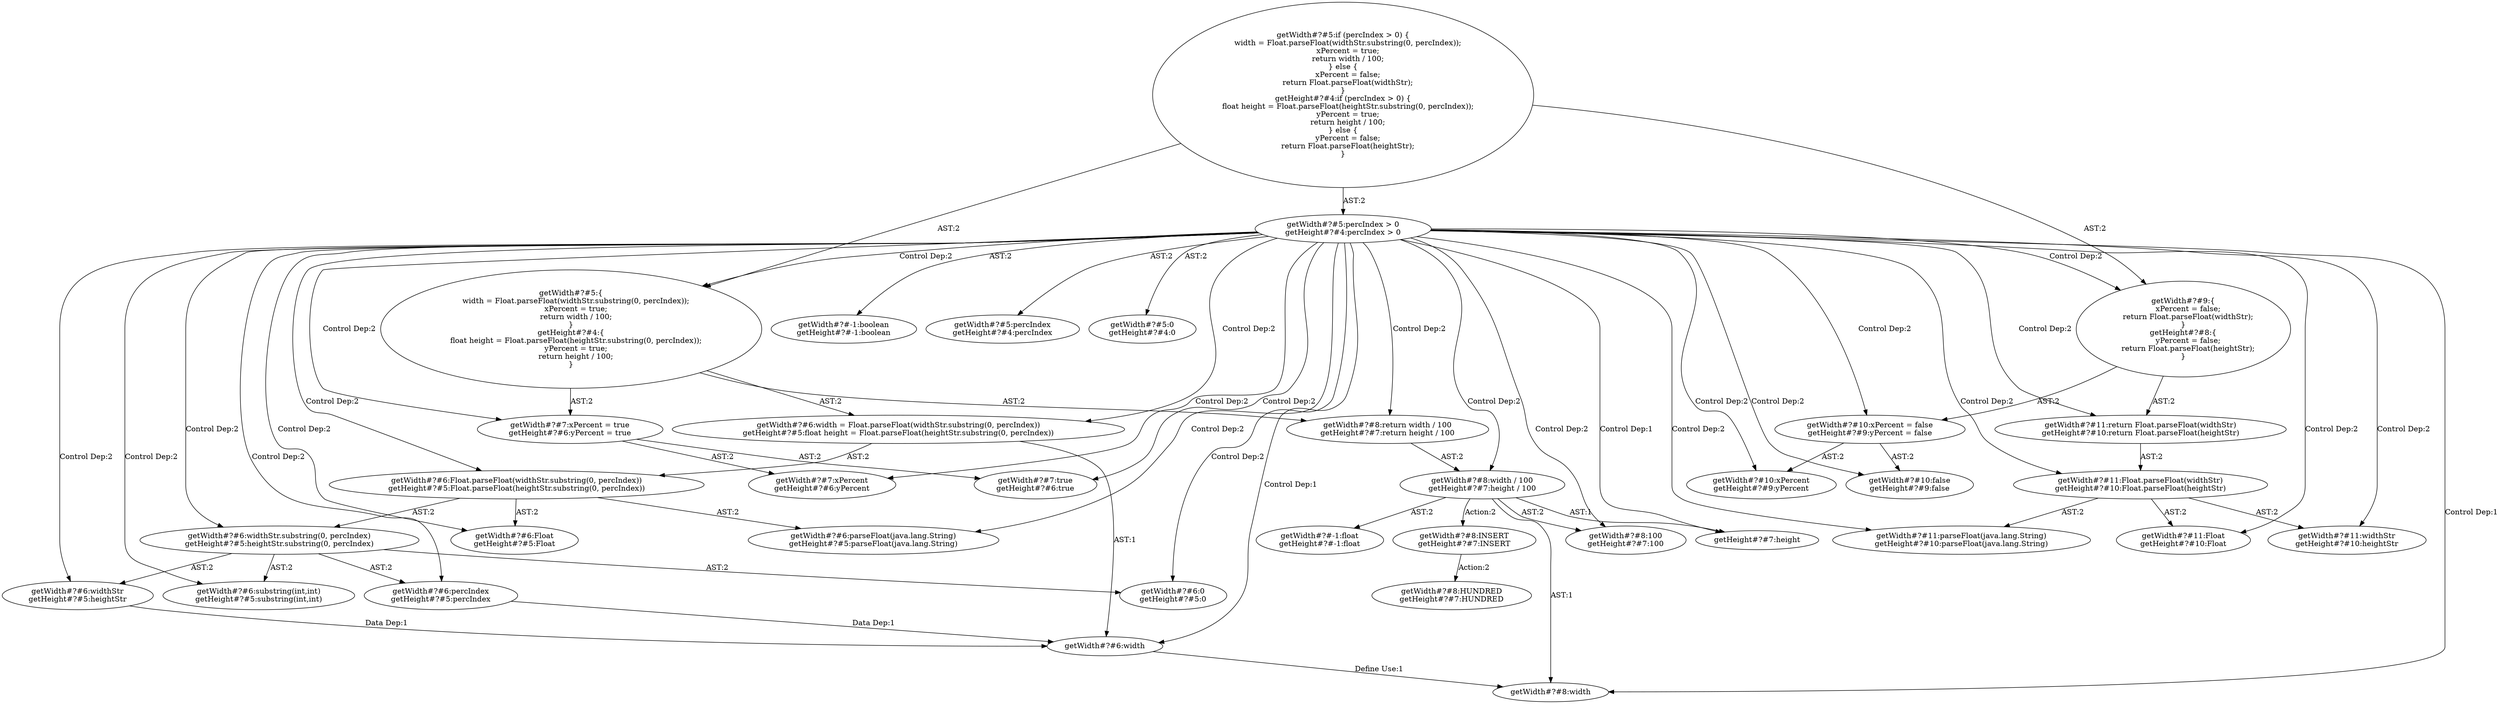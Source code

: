 digraph "Pattern" {
0 [label="getWidth#?#8:INSERT
getHeight#?#7:INSERT" shape=ellipse]
1 [label="getWidth#?#8:width / 100
getHeight#?#7:height / 100" shape=ellipse]
2 [label="getWidth#?#5:percIndex > 0
getHeight#?#4:percIndex > 0" shape=ellipse]
3 [label="getWidth#?#5:if (percIndex > 0) \{
    width = Float.parseFloat(widthStr.substring(0, percIndex));
    xPercent = true;
    return width / 100;
\} else \{
    xPercent = false;
    return Float.parseFloat(widthStr);
\}
getHeight#?#4:if (percIndex > 0) \{
    float height = Float.parseFloat(heightStr.substring(0, percIndex));
    yPercent = true;
    return height / 100;
\} else \{
    yPercent = false;
    return Float.parseFloat(heightStr);
\}" shape=ellipse]
4 [label="getWidth#?#-1:boolean
getHeight#?#-1:boolean" shape=ellipse]
5 [label="getWidth#?#5:percIndex
getHeight#?#4:percIndex" shape=ellipse]
6 [label="getWidth#?#5:0
getHeight#?#4:0" shape=ellipse]
7 [label="getWidth#?#5:\{
    width = Float.parseFloat(widthStr.substring(0, percIndex));
    xPercent = true;
    return width / 100;
\}
getHeight#?#4:\{
    float height = Float.parseFloat(heightStr.substring(0, percIndex));
    yPercent = true;
    return height / 100;
\}" shape=ellipse]
8 [label="getWidth#?#6:width = Float.parseFloat(widthStr.substring(0, percIndex))
getHeight#?#5:float height = Float.parseFloat(heightStr.substring(0, percIndex))" shape=ellipse]
9 [label="getWidth#?#6:width" shape=ellipse]
10 [label="getWidth#?#6:Float.parseFloat(widthStr.substring(0, percIndex))
getHeight#?#5:Float.parseFloat(heightStr.substring(0, percIndex))" shape=ellipse]
11 [label="getWidth#?#6:parseFloat(java.lang.String)
getHeight#?#5:parseFloat(java.lang.String)" shape=ellipse]
12 [label="getWidth#?#6:Float
getHeight#?#5:Float" shape=ellipse]
13 [label="getWidth#?#6:widthStr.substring(0, percIndex)
getHeight#?#5:heightStr.substring(0, percIndex)" shape=ellipse]
14 [label="getWidth#?#6:substring(int,int)
getHeight#?#5:substring(int,int)" shape=ellipse]
15 [label="getWidth#?#6:widthStr
getHeight#?#5:heightStr" shape=ellipse]
16 [label="getWidth#?#6:0
getHeight#?#5:0" shape=ellipse]
17 [label="getWidth#?#6:percIndex
getHeight#?#5:percIndex" shape=ellipse]
18 [label="getWidth#?#7:xPercent = true
getHeight#?#6:yPercent = true" shape=ellipse]
19 [label="getWidth#?#7:xPercent
getHeight#?#6:yPercent" shape=ellipse]
20 [label="getWidth#?#7:true
getHeight#?#6:true" shape=ellipse]
21 [label="getWidth#?#8:return width / 100
getHeight#?#7:return height / 100" shape=ellipse]
22 [label="getWidth#?#8:width" shape=ellipse]
23 [label="getWidth#?#8:100
getHeight#?#7:100" shape=ellipse]
24 [label="getWidth#?#9:\{
    xPercent = false;
    return Float.parseFloat(widthStr);
\}
getHeight#?#8:\{
    yPercent = false;
    return Float.parseFloat(heightStr);
\}" shape=ellipse]
25 [label="getWidth#?#10:xPercent = false
getHeight#?#9:yPercent = false" shape=ellipse]
26 [label="getWidth#?#10:xPercent
getHeight#?#9:yPercent" shape=ellipse]
27 [label="getWidth#?#10:false
getHeight#?#9:false" shape=ellipse]
28 [label="getWidth#?#11:return Float.parseFloat(widthStr)
getHeight#?#10:return Float.parseFloat(heightStr)" shape=ellipse]
29 [label="getWidth#?#11:Float.parseFloat(widthStr)
getHeight#?#10:Float.parseFloat(heightStr)" shape=ellipse]
30 [label="getWidth#?#11:parseFloat(java.lang.String)
getHeight#?#10:parseFloat(java.lang.String)" shape=ellipse]
31 [label="getWidth#?#11:Float
getHeight#?#10:Float" shape=ellipse]
32 [label="getWidth#?#11:widthStr
getHeight#?#10:heightStr" shape=ellipse]
33 [label="getWidth#?#-1:float
getHeight#?#-1:float" shape=ellipse]
34 [label="getWidth#?#8:HUNDRED
getHeight#?#7:HUNDRED" shape=ellipse]
35 [label="getHeight#?#7:height" shape=ellipse]
0 -> 34 [label="Action:2"];
1 -> 0 [label="Action:2"];
1 -> 33 [label="AST:2"];
1 -> 22 [label="AST:1"];
1 -> 23 [label="AST:2"];
1 -> 35 [label="AST:1"];
2 -> 1 [label="Control Dep:2"];
2 -> 4 [label="AST:2"];
2 -> 5 [label="AST:2"];
2 -> 6 [label="AST:2"];
2 -> 7 [label="Control Dep:2"];
2 -> 8 [label="Control Dep:2"];
2 -> 9 [label="Control Dep:1"];
2 -> 10 [label="Control Dep:2"];
2 -> 11 [label="Control Dep:2"];
2 -> 12 [label="Control Dep:2"];
2 -> 13 [label="Control Dep:2"];
2 -> 14 [label="Control Dep:2"];
2 -> 15 [label="Control Dep:2"];
2 -> 16 [label="Control Dep:2"];
2 -> 17 [label="Control Dep:2"];
2 -> 18 [label="Control Dep:2"];
2 -> 19 [label="Control Dep:2"];
2 -> 20 [label="Control Dep:2"];
2 -> 21 [label="Control Dep:2"];
2 -> 22 [label="Control Dep:1"];
2 -> 23 [label="Control Dep:2"];
2 -> 24 [label="Control Dep:2"];
2 -> 25 [label="Control Dep:2"];
2 -> 26 [label="Control Dep:2"];
2 -> 27 [label="Control Dep:2"];
2 -> 28 [label="Control Dep:2"];
2 -> 29 [label="Control Dep:2"];
2 -> 30 [label="Control Dep:2"];
2 -> 31 [label="Control Dep:2"];
2 -> 32 [label="Control Dep:2"];
2 -> 35 [label="Control Dep:1"];
3 -> 2 [label="AST:2"];
3 -> 7 [label="AST:2"];
3 -> 24 [label="AST:2"];
7 -> 8 [label="AST:2"];
7 -> 18 [label="AST:2"];
7 -> 21 [label="AST:2"];
8 -> 9 [label="AST:1"];
8 -> 10 [label="AST:2"];
9 -> 22 [label="Define Use:1"];
10 -> 12 [label="AST:2"];
10 -> 11 [label="AST:2"];
10 -> 13 [label="AST:2"];
13 -> 15 [label="AST:2"];
13 -> 14 [label="AST:2"];
13 -> 16 [label="AST:2"];
13 -> 17 [label="AST:2"];
15 -> 9 [label="Data Dep:1"];
17 -> 9 [label="Data Dep:1"];
18 -> 19 [label="AST:2"];
18 -> 20 [label="AST:2"];
21 -> 1 [label="AST:2"];
24 -> 25 [label="AST:2"];
24 -> 28 [label="AST:2"];
25 -> 26 [label="AST:2"];
25 -> 27 [label="AST:2"];
28 -> 29 [label="AST:2"];
29 -> 31 [label="AST:2"];
29 -> 30 [label="AST:2"];
29 -> 32 [label="AST:2"];
}